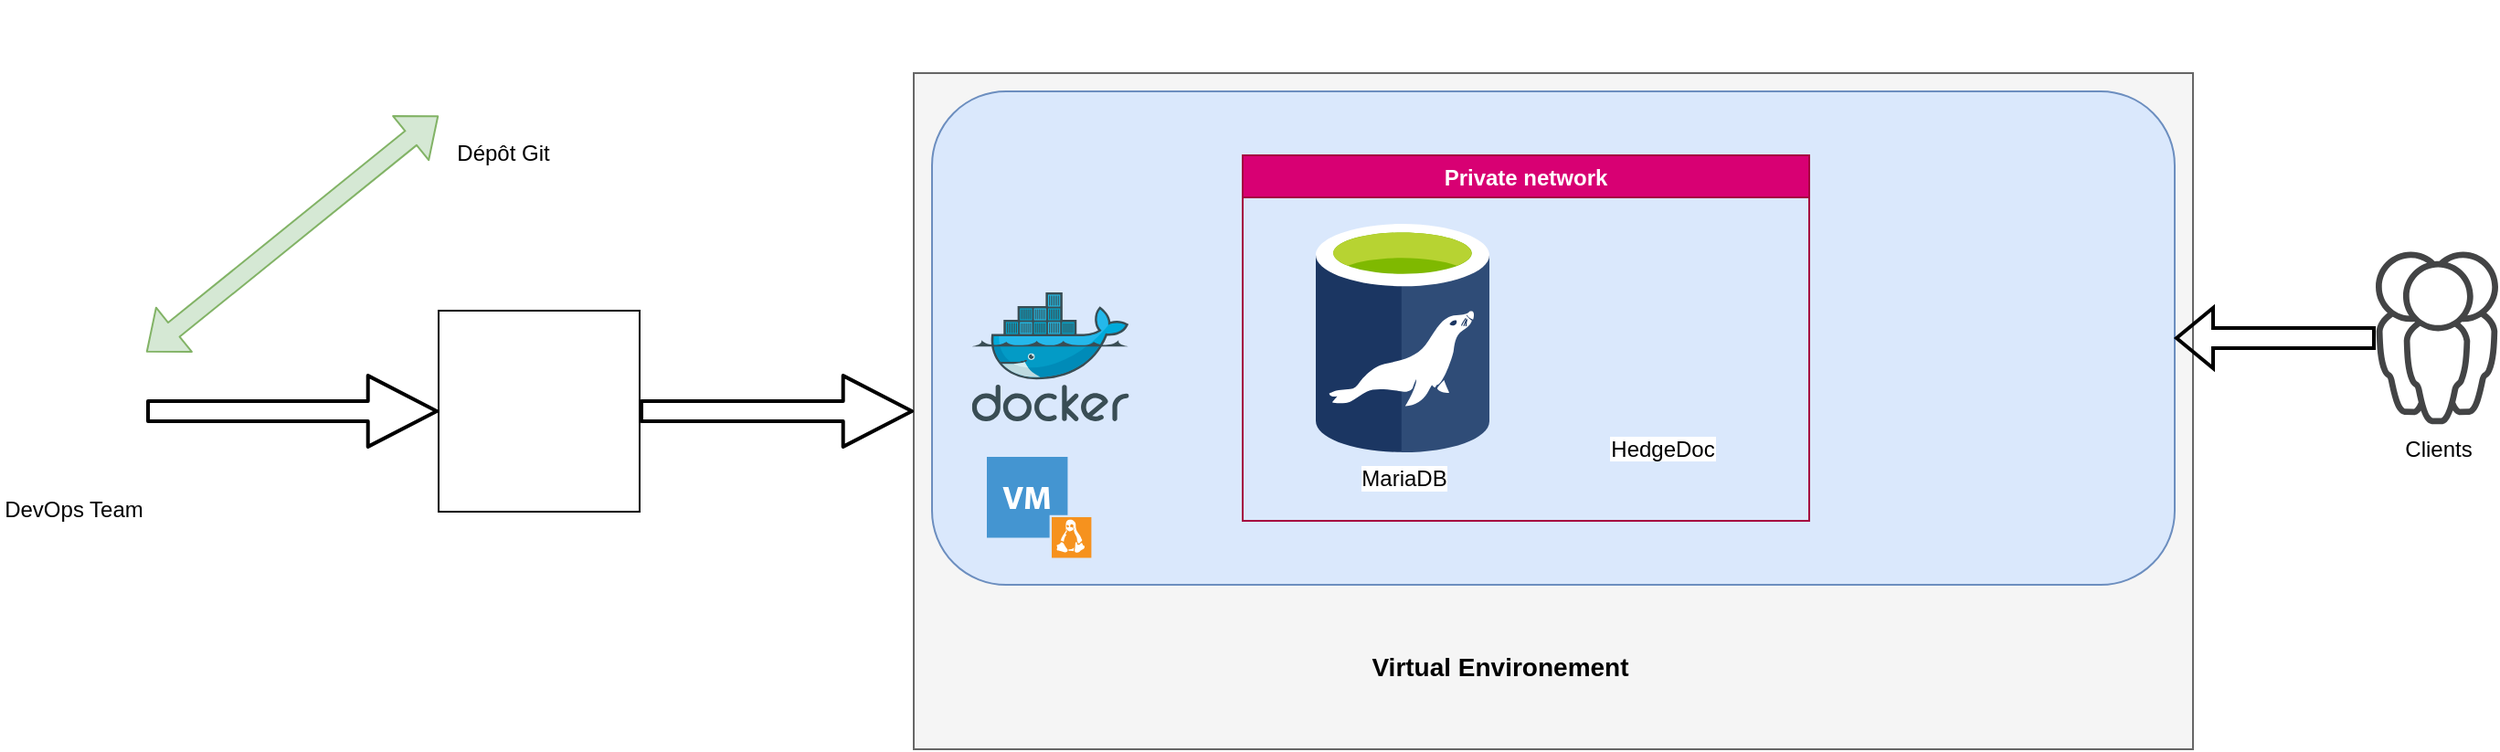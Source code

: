 <mxfile version="14.9.3" type="github">
  <diagram id="gD9zFze_iH9A4-duQnMR" name="Page-1">
    <mxGraphModel dx="2500" dy="2054" grid="1" gridSize="10" guides="1" tooltips="1" connect="1" arrows="1" fold="1" page="1" pageScale="1" pageWidth="827" pageHeight="1169" math="0" shadow="0">
      <root>
        <mxCell id="0" />
        <mxCell id="1" parent="0" />
        <mxCell id="Wq6ExzQXXfVbq-2wo47K-11" value="" style="rounded=0;whiteSpace=wrap;html=1;fillColor=#f5f5f5;strokeColor=#666666;fontColor=#333333;" parent="1" vertex="1">
          <mxGeometry x="20" y="20" width="700" height="370" as="geometry" />
        </mxCell>
        <mxCell id="Wq6ExzQXXfVbq-2wo47K-2" value="" style="rounded=1;whiteSpace=wrap;html=1;fillColor=#dae8fc;strokeColor=#6c8ebf;" parent="1" vertex="1">
          <mxGeometry x="30" y="30" width="680" height="270" as="geometry" />
        </mxCell>
        <mxCell id="Wq6ExzQXXfVbq-2wo47K-6" value="" style="shape=image;verticalLabelPosition=bottom;labelBackgroundColor=#ffffff;verticalAlign=top;aspect=fixed;imageAspect=0;image=https://external-content.duckduckgo.com/iu/?u=https%3A%2F%2Ftse1.mm.bing.net%2Fth%3Fid%3DOIP.B26wg8u7Y_An8LyqzJBvIgAAAA%26pid%3DApi%26h%3D160&amp;f=1;imageBorder=#000000;" parent="1" vertex="1">
          <mxGeometry x="-240" y="150" width="110" height="110" as="geometry" />
        </mxCell>
        <mxCell id="Wq6ExzQXXfVbq-2wo47K-12" value="" style="shape=image;verticalLabelPosition=bottom;labelBackgroundColor=#ffffff;verticalAlign=top;aspect=fixed;imageAspect=0;image=http://fc01.deviantart.net/fs70/i/2012/338/9/c/vmware_vsphere_client_replacement_icon_ios_style_by_flakshack-d5n1d46.png;" parent="1" vertex="1">
          <mxGeometry x="30" y="310" width="69.5" height="69.5" as="geometry" />
        </mxCell>
        <mxCell id="Wq6ExzQXXfVbq-2wo47K-14" value="Virtual Environement" style="text;html=1;strokeColor=none;fillColor=none;align=center;verticalAlign=middle;whiteSpace=wrap;rounded=0;fontStyle=1;fontSize=14;" parent="1" vertex="1">
          <mxGeometry x="230" y="334.75" width="222.32" height="20" as="geometry" />
        </mxCell>
        <mxCell id="HZT2olHdRoLlSG50N7E5-1" value="&lt;div&gt;DevOps Team&lt;/div&gt;" style="shape=image;html=1;verticalAlign=top;verticalLabelPosition=bottom;labelBackgroundColor=#ffffff;imageAspect=0;aspect=fixed;image=https://cdn3.iconfinder.com/data/icons/construction-294/32/Construction_engineer_config-128.png" vertex="1" parent="1">
          <mxGeometry x="-480" y="165" width="80" height="80" as="geometry" />
        </mxCell>
        <mxCell id="HZT2olHdRoLlSG50N7E5-3" value="" style="aspect=fixed;html=1;points=[];align=center;image;fontSize=12;image=img/lib/mscae/Docker.svg;" vertex="1" parent="1">
          <mxGeometry x="51.83" y="140" width="85.97" height="70.5" as="geometry" />
        </mxCell>
        <mxCell id="HZT2olHdRoLlSG50N7E5-18" value="" style="edgeStyle=orthogonalEdgeStyle;shape=flexArrow;rounded=0;orthogonalLoop=1;jettySize=auto;html=1;fontSize=14;endArrow=block;strokeWidth=2;" edge="1" parent="1" source="HZT2olHdRoLlSG50N7E5-5" target="Wq6ExzQXXfVbq-2wo47K-2">
          <mxGeometry relative="1" as="geometry" />
        </mxCell>
        <mxCell id="HZT2olHdRoLlSG50N7E5-5" value="Clients" style="pointerEvents=1;shadow=0;dashed=0;html=1;strokeColor=none;fillColor=#434445;aspect=fixed;labelPosition=center;verticalLabelPosition=bottom;verticalAlign=top;align=center;outlineConnect=0;shape=mxgraph.vvd.user_group;" vertex="1" parent="1">
          <mxGeometry x="820" y="117.81" width="67" height="94.37" as="geometry" />
        </mxCell>
        <mxCell id="HZT2olHdRoLlSG50N7E5-7" value="&lt;div&gt;Dépôt Git&lt;/div&gt;" style="shape=image;html=1;verticalAlign=top;verticalLabelPosition=bottom;labelBackgroundColor=#ffffff;imageAspect=0;aspect=fixed;image=https://cdn4.iconfinder.com/data/icons/socialcones/508/Github-128.png" vertex="1" parent="1">
          <mxGeometry x="-240" y="-20" width="70" height="70" as="geometry" />
        </mxCell>
        <mxCell id="Wq6ExzQXXfVbq-2wo47K-9" value="HedgeDoc" style="shape=image;verticalLabelPosition=bottom;labelBackgroundColor=#ffffff;verticalAlign=top;aspect=fixed;imageAspect=0;image=https://yunohost.org/user/images/HedgeDoc-Logo.png;" parent="1" vertex="1">
          <mxGeometry x="380" y="112.18" width="100" height="100" as="geometry" />
        </mxCell>
        <mxCell id="HZT2olHdRoLlSG50N7E5-9" value="Private network" style="swimlane;fillColor=#d80073;strokeColor=#A50040;fontColor=#ffffff;" vertex="1" parent="1">
          <mxGeometry x="200" y="65" width="310" height="200" as="geometry">
            <mxRectangle x="200" y="65" width="120" height="23" as="alternateBounds" />
          </mxGeometry>
        </mxCell>
        <mxCell id="HZT2olHdRoLlSG50N7E5-2" value="&lt;div&gt;MariaDB&lt;/div&gt;" style="aspect=fixed;html=1;points=[];align=center;image;fontSize=12;image=img/lib/mscae/aspect=fixed;html=1;perimeter=none;align=center;shadow=0;dashed=0;image;fontSize=12;image=img/lib/mscae/Azure_Database_for_MariaDB_servers.svg;" vertex="1" parent="HZT2olHdRoLlSG50N7E5-9">
          <mxGeometry x="40" y="37.5" width="95" height="125" as="geometry" />
        </mxCell>
        <mxCell id="HZT2olHdRoLlSG50N7E5-10" value="" style="shape=flexArrow;endArrow=classic;startArrow=classic;html=1;fillColor=#d5e8d4;strokeColor=#82b366;" edge="1" parent="1" source="HZT2olHdRoLlSG50N7E5-1" target="HZT2olHdRoLlSG50N7E5-7">
          <mxGeometry width="100" height="100" relative="1" as="geometry">
            <mxPoint x="-380" y="300" as="sourcePoint" />
            <mxPoint x="-390" y="60" as="targetPoint" />
            <Array as="points" />
          </mxGeometry>
        </mxCell>
        <mxCell id="HZT2olHdRoLlSG50N7E5-11" value="" style="shape=flexArrow;endArrow=block;html=1;endWidth=25.882;strokeWidth=2;endSize=11.882;" edge="1" parent="1" source="Wq6ExzQXXfVbq-2wo47K-6" target="Wq6ExzQXXfVbq-2wo47K-11">
          <mxGeometry width="50" height="50" relative="1" as="geometry">
            <mxPoint x="-120" y="210" as="sourcePoint" />
            <mxPoint x="18" y="204" as="targetPoint" />
            <Array as="points" />
          </mxGeometry>
        </mxCell>
        <mxCell id="HZT2olHdRoLlSG50N7E5-12" value="" style="shape=flexArrow;endArrow=block;html=1;endWidth=25.882;strokeWidth=2;endSize=11.882;" edge="1" parent="1" source="HZT2olHdRoLlSG50N7E5-1" target="Wq6ExzQXXfVbq-2wo47K-6">
          <mxGeometry width="50" height="50" relative="1" as="geometry">
            <mxPoint x="-370" y="188.5" as="sourcePoint" />
            <mxPoint x="-270" y="193" as="targetPoint" />
            <Array as="points" />
          </mxGeometry>
        </mxCell>
        <mxCell id="HZT2olHdRoLlSG50N7E5-19" value="" style="shadow=0;dashed=0;html=1;strokeColor=none;fillColor=#4495D1;labelPosition=center;verticalLabelPosition=bottom;verticalAlign=top;align=center;outlineConnect=0;shape=mxgraph.veeam.vm_linux;fontSize=14;" vertex="1" parent="1">
          <mxGeometry x="60" y="230" width="57.2" height="55.2" as="geometry" />
        </mxCell>
      </root>
    </mxGraphModel>
  </diagram>
</mxfile>
